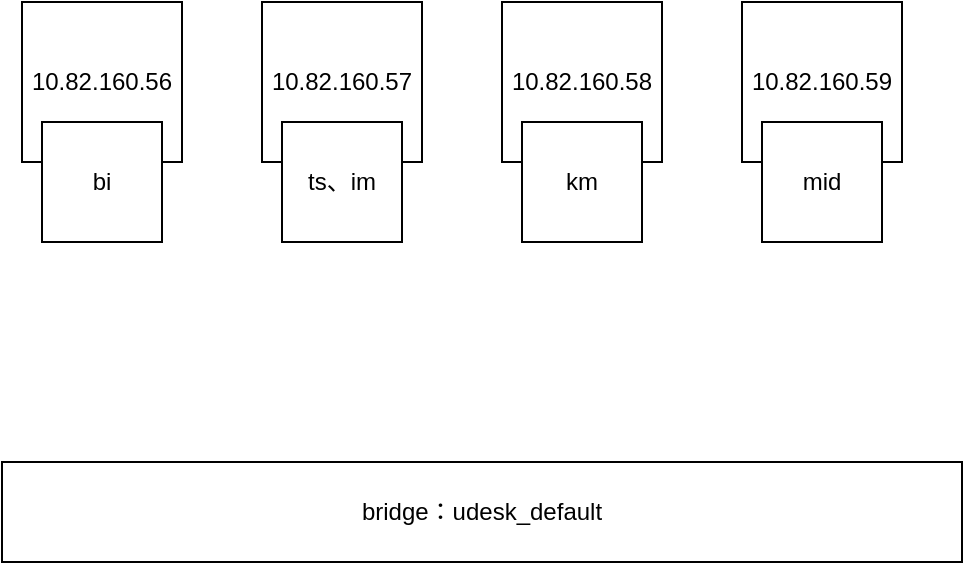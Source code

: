 <mxfile version="21.6.2" type="github">
  <diagram name="第 1 页" id="HHds0NfPTQCZL_9P8zOE">
    <mxGraphModel dx="1221" dy="760" grid="1" gridSize="10" guides="1" tooltips="1" connect="1" arrows="1" fold="1" page="1" pageScale="1" pageWidth="827" pageHeight="1169" math="0" shadow="0">
      <root>
        <mxCell id="0" />
        <mxCell id="1" parent="0" />
        <mxCell id="YiTPZKBgpAGOMU6v1IsZ-1" value="10.82.160.57" style="whiteSpace=wrap;html=1;aspect=fixed;" vertex="1" parent="1">
          <mxGeometry x="304" y="230" width="80" height="80" as="geometry" />
        </mxCell>
        <mxCell id="YiTPZKBgpAGOMU6v1IsZ-2" value="10.82.160.59" style="whiteSpace=wrap;html=1;aspect=fixed;" vertex="1" parent="1">
          <mxGeometry x="544" y="230" width="80" height="80" as="geometry" />
        </mxCell>
        <mxCell id="YiTPZKBgpAGOMU6v1IsZ-3" value="10.82.160.56" style="whiteSpace=wrap;html=1;aspect=fixed;" vertex="1" parent="1">
          <mxGeometry x="184" y="230" width="80" height="80" as="geometry" />
        </mxCell>
        <mxCell id="YiTPZKBgpAGOMU6v1IsZ-4" value="10.82.160.58" style="whiteSpace=wrap;html=1;aspect=fixed;" vertex="1" parent="1">
          <mxGeometry x="424" y="230" width="80" height="80" as="geometry" />
        </mxCell>
        <mxCell id="YiTPZKBgpAGOMU6v1IsZ-5" value="bridge：udesk_default" style="rounded=0;whiteSpace=wrap;html=1;" vertex="1" parent="1">
          <mxGeometry x="174" y="460" width="480" height="50" as="geometry" />
        </mxCell>
        <mxCell id="YiTPZKBgpAGOMU6v1IsZ-6" value="bi" style="rounded=0;whiteSpace=wrap;html=1;" vertex="1" parent="1">
          <mxGeometry x="194" y="290" width="60" height="60" as="geometry" />
        </mxCell>
        <mxCell id="YiTPZKBgpAGOMU6v1IsZ-7" value="ts、im" style="rounded=0;whiteSpace=wrap;html=1;" vertex="1" parent="1">
          <mxGeometry x="314" y="290" width="60" height="60" as="geometry" />
        </mxCell>
        <mxCell id="YiTPZKBgpAGOMU6v1IsZ-8" value="km" style="rounded=0;whiteSpace=wrap;html=1;" vertex="1" parent="1">
          <mxGeometry x="434" y="290" width="60" height="60" as="geometry" />
        </mxCell>
        <mxCell id="YiTPZKBgpAGOMU6v1IsZ-9" value="mid" style="rounded=0;whiteSpace=wrap;html=1;" vertex="1" parent="1">
          <mxGeometry x="554" y="290" width="60" height="60" as="geometry" />
        </mxCell>
      </root>
    </mxGraphModel>
  </diagram>
</mxfile>
